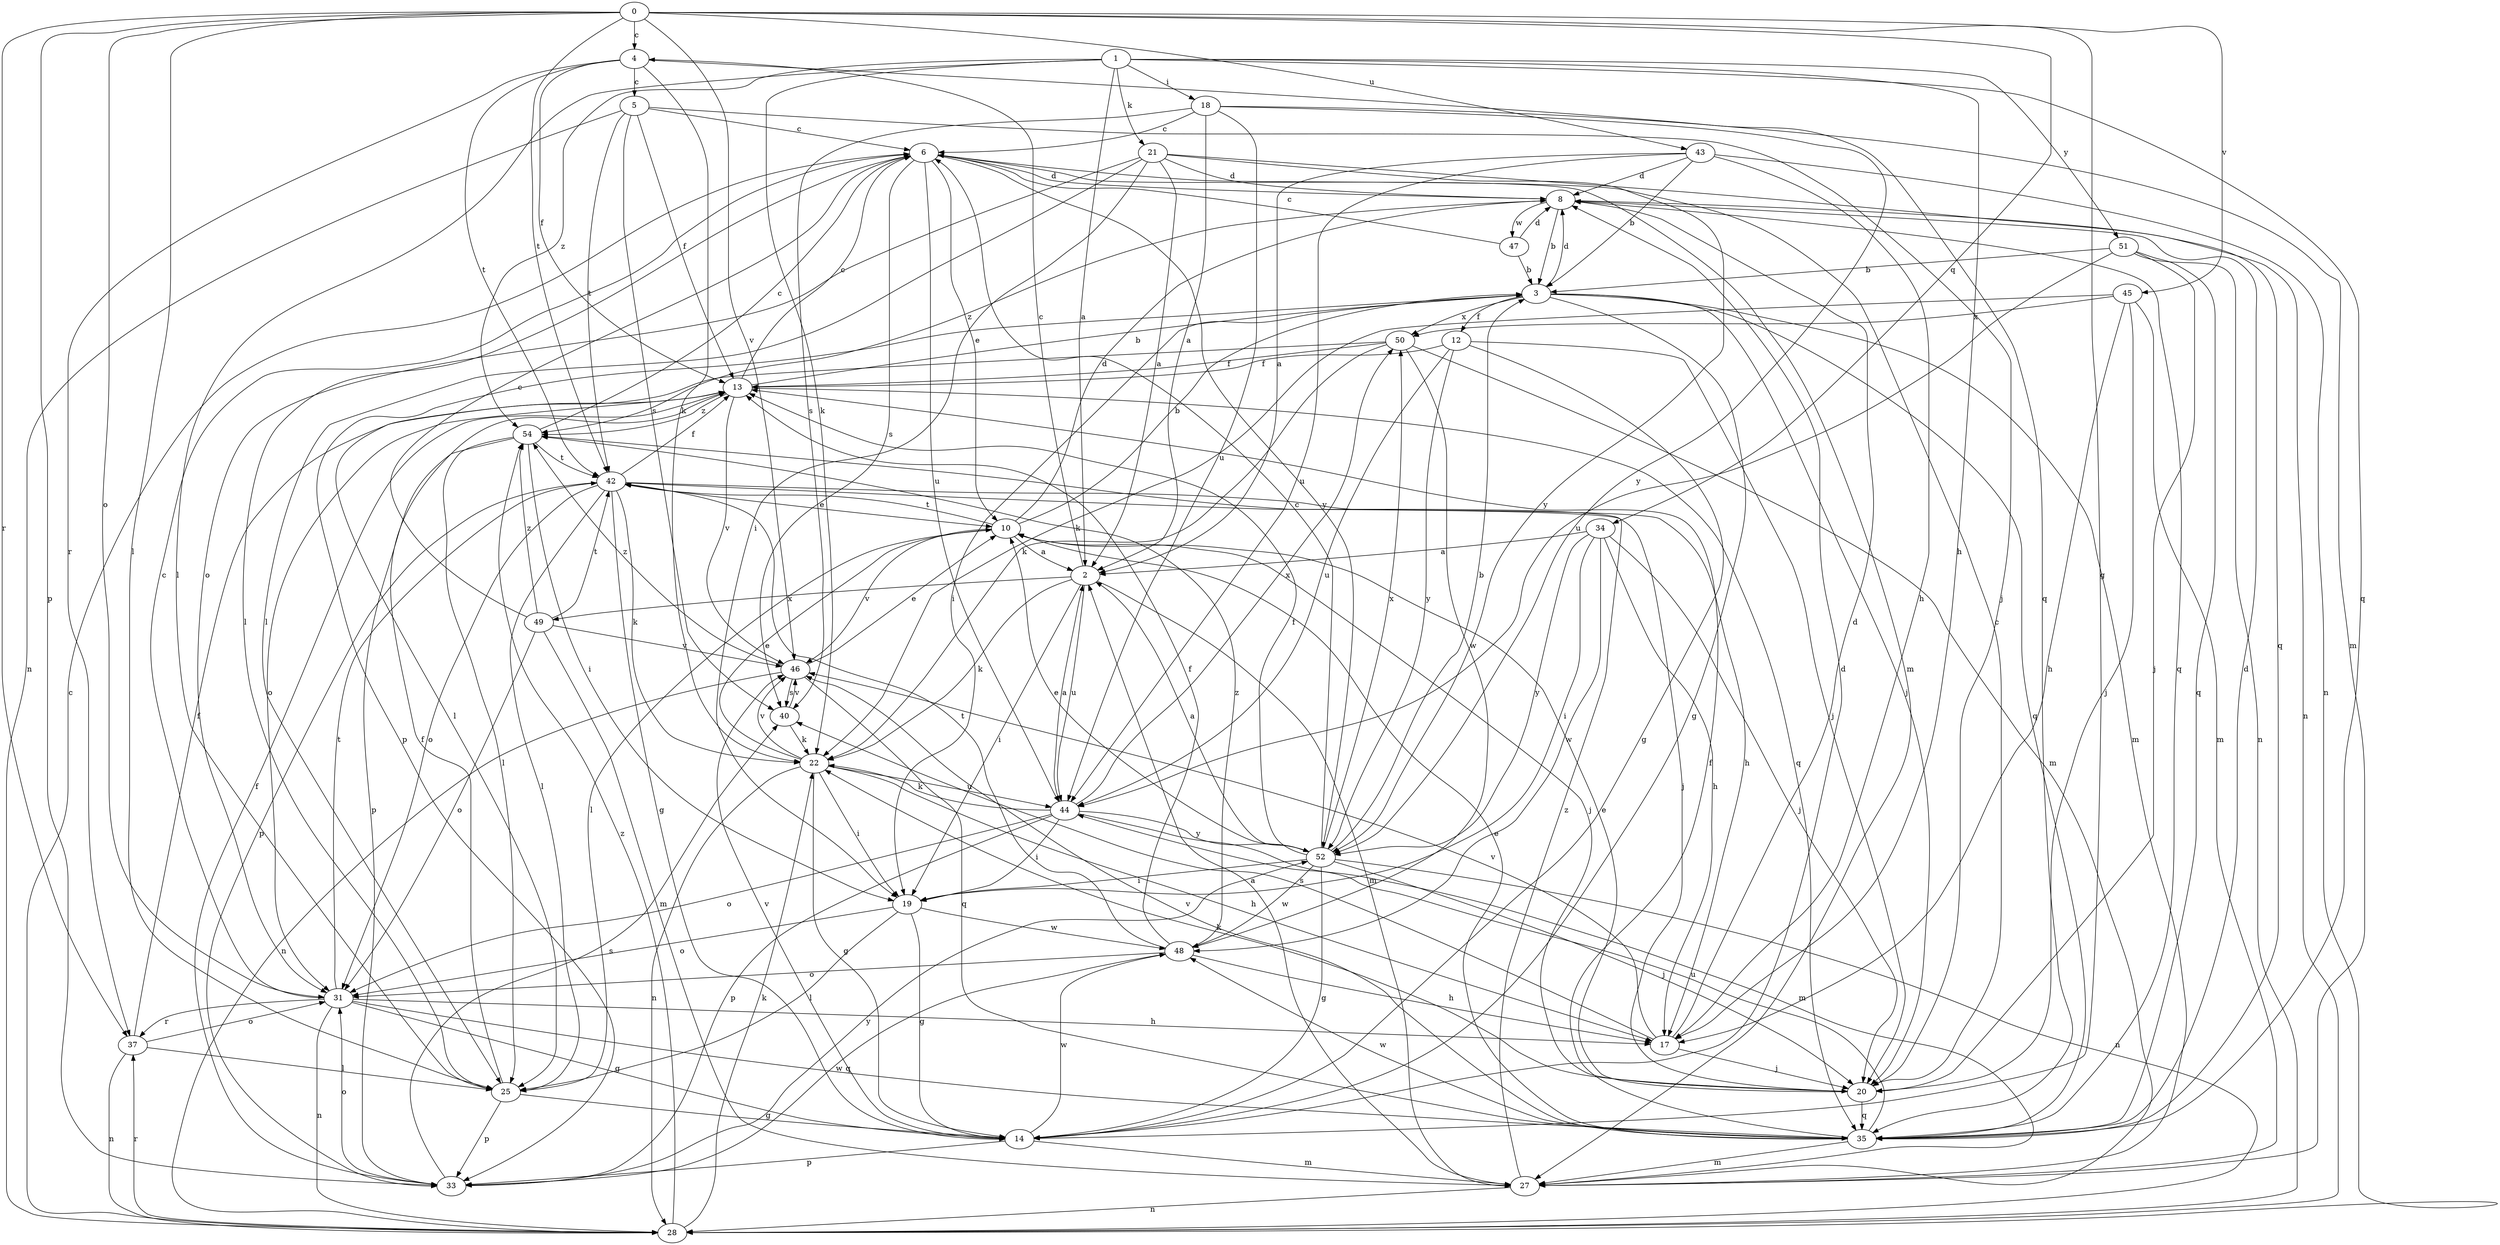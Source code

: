 strict digraph  {
0;
1;
2;
3;
4;
5;
6;
8;
10;
12;
13;
14;
17;
18;
19;
20;
21;
22;
25;
27;
28;
31;
33;
34;
35;
37;
40;
42;
43;
44;
45;
46;
47;
48;
49;
50;
51;
52;
54;
0 -> 4  [label=c];
0 -> 14  [label=g];
0 -> 25  [label=l];
0 -> 31  [label=o];
0 -> 33  [label=p];
0 -> 34  [label=q];
0 -> 37  [label=r];
0 -> 42  [label=t];
0 -> 43  [label=u];
0 -> 45  [label=v];
0 -> 46  [label=v];
1 -> 2  [label=a];
1 -> 17  [label=h];
1 -> 18  [label=i];
1 -> 21  [label=k];
1 -> 22  [label=k];
1 -> 25  [label=l];
1 -> 35  [label=q];
1 -> 51  [label=y];
1 -> 54  [label=z];
2 -> 4  [label=c];
2 -> 19  [label=i];
2 -> 22  [label=k];
2 -> 27  [label=m];
2 -> 44  [label=u];
2 -> 49  [label=x];
3 -> 8  [label=d];
3 -> 12  [label=f];
3 -> 14  [label=g];
3 -> 19  [label=i];
3 -> 20  [label=j];
3 -> 27  [label=m];
3 -> 33  [label=p];
3 -> 35  [label=q];
3 -> 50  [label=x];
4 -> 5  [label=c];
4 -> 13  [label=f];
4 -> 22  [label=k];
4 -> 35  [label=q];
4 -> 37  [label=r];
4 -> 42  [label=t];
5 -> 6  [label=c];
5 -> 13  [label=f];
5 -> 20  [label=j];
5 -> 28  [label=n];
5 -> 40  [label=s];
5 -> 42  [label=t];
6 -> 8  [label=d];
6 -> 10  [label=e];
6 -> 25  [label=l];
6 -> 27  [label=m];
6 -> 40  [label=s];
6 -> 44  [label=u];
6 -> 52  [label=y];
8 -> 3  [label=b];
8 -> 28  [label=n];
8 -> 35  [label=q];
8 -> 47  [label=w];
8 -> 54  [label=z];
10 -> 2  [label=a];
10 -> 3  [label=b];
10 -> 8  [label=d];
10 -> 20  [label=j];
10 -> 25  [label=l];
10 -> 42  [label=t];
10 -> 46  [label=v];
12 -> 13  [label=f];
12 -> 14  [label=g];
12 -> 20  [label=j];
12 -> 44  [label=u];
12 -> 52  [label=y];
13 -> 3  [label=b];
13 -> 6  [label=c];
13 -> 31  [label=o];
13 -> 35  [label=q];
13 -> 46  [label=v];
13 -> 54  [label=z];
14 -> 8  [label=d];
14 -> 27  [label=m];
14 -> 33  [label=p];
14 -> 46  [label=v];
14 -> 48  [label=w];
17 -> 8  [label=d];
17 -> 20  [label=j];
17 -> 40  [label=s];
17 -> 46  [label=v];
18 -> 2  [label=a];
18 -> 6  [label=c];
18 -> 27  [label=m];
18 -> 40  [label=s];
18 -> 44  [label=u];
18 -> 52  [label=y];
19 -> 14  [label=g];
19 -> 25  [label=l];
19 -> 31  [label=o];
19 -> 48  [label=w];
20 -> 6  [label=c];
20 -> 10  [label=e];
20 -> 22  [label=k];
20 -> 35  [label=q];
21 -> 2  [label=a];
21 -> 8  [label=d];
21 -> 19  [label=i];
21 -> 25  [label=l];
21 -> 31  [label=o];
21 -> 35  [label=q];
21 -> 52  [label=y];
22 -> 10  [label=e];
22 -> 14  [label=g];
22 -> 17  [label=h];
22 -> 19  [label=i];
22 -> 28  [label=n];
22 -> 44  [label=u];
22 -> 46  [label=v];
25 -> 13  [label=f];
25 -> 14  [label=g];
25 -> 33  [label=p];
27 -> 2  [label=a];
27 -> 28  [label=n];
27 -> 54  [label=z];
28 -> 6  [label=c];
28 -> 22  [label=k];
28 -> 37  [label=r];
28 -> 54  [label=z];
31 -> 6  [label=c];
31 -> 14  [label=g];
31 -> 17  [label=h];
31 -> 28  [label=n];
31 -> 35  [label=q];
31 -> 37  [label=r];
31 -> 42  [label=t];
33 -> 13  [label=f];
33 -> 31  [label=o];
33 -> 40  [label=s];
33 -> 48  [label=w];
33 -> 52  [label=y];
34 -> 2  [label=a];
34 -> 17  [label=h];
34 -> 19  [label=i];
34 -> 20  [label=j];
34 -> 48  [label=w];
34 -> 52  [label=y];
35 -> 8  [label=d];
35 -> 10  [label=e];
35 -> 13  [label=f];
35 -> 27  [label=m];
35 -> 44  [label=u];
35 -> 46  [label=v];
35 -> 48  [label=w];
37 -> 13  [label=f];
37 -> 25  [label=l];
37 -> 28  [label=n];
37 -> 31  [label=o];
40 -> 22  [label=k];
40 -> 46  [label=v];
42 -> 10  [label=e];
42 -> 13  [label=f];
42 -> 14  [label=g];
42 -> 17  [label=h];
42 -> 20  [label=j];
42 -> 22  [label=k];
42 -> 25  [label=l];
42 -> 31  [label=o];
42 -> 33  [label=p];
43 -> 2  [label=a];
43 -> 3  [label=b];
43 -> 8  [label=d];
43 -> 17  [label=h];
43 -> 28  [label=n];
43 -> 44  [label=u];
44 -> 2  [label=a];
44 -> 19  [label=i];
44 -> 22  [label=k];
44 -> 27  [label=m];
44 -> 31  [label=o];
44 -> 33  [label=p];
44 -> 50  [label=x];
44 -> 52  [label=y];
45 -> 17  [label=h];
45 -> 20  [label=j];
45 -> 22  [label=k];
45 -> 27  [label=m];
45 -> 50  [label=x];
46 -> 10  [label=e];
46 -> 28  [label=n];
46 -> 35  [label=q];
46 -> 40  [label=s];
46 -> 54  [label=z];
47 -> 3  [label=b];
47 -> 6  [label=c];
47 -> 8  [label=d];
48 -> 13  [label=f];
48 -> 17  [label=h];
48 -> 31  [label=o];
48 -> 42  [label=t];
48 -> 54  [label=z];
49 -> 6  [label=c];
49 -> 27  [label=m];
49 -> 31  [label=o];
49 -> 42  [label=t];
49 -> 46  [label=v];
49 -> 54  [label=z];
50 -> 13  [label=f];
50 -> 22  [label=k];
50 -> 25  [label=l];
50 -> 27  [label=m];
50 -> 48  [label=w];
51 -> 3  [label=b];
51 -> 20  [label=j];
51 -> 28  [label=n];
51 -> 35  [label=q];
51 -> 44  [label=u];
52 -> 2  [label=a];
52 -> 3  [label=b];
52 -> 6  [label=c];
52 -> 10  [label=e];
52 -> 13  [label=f];
52 -> 14  [label=g];
52 -> 19  [label=i];
52 -> 20  [label=j];
52 -> 28  [label=n];
52 -> 48  [label=w];
52 -> 50  [label=x];
54 -> 6  [label=c];
54 -> 19  [label=i];
54 -> 25  [label=l];
54 -> 33  [label=p];
54 -> 42  [label=t];
}
